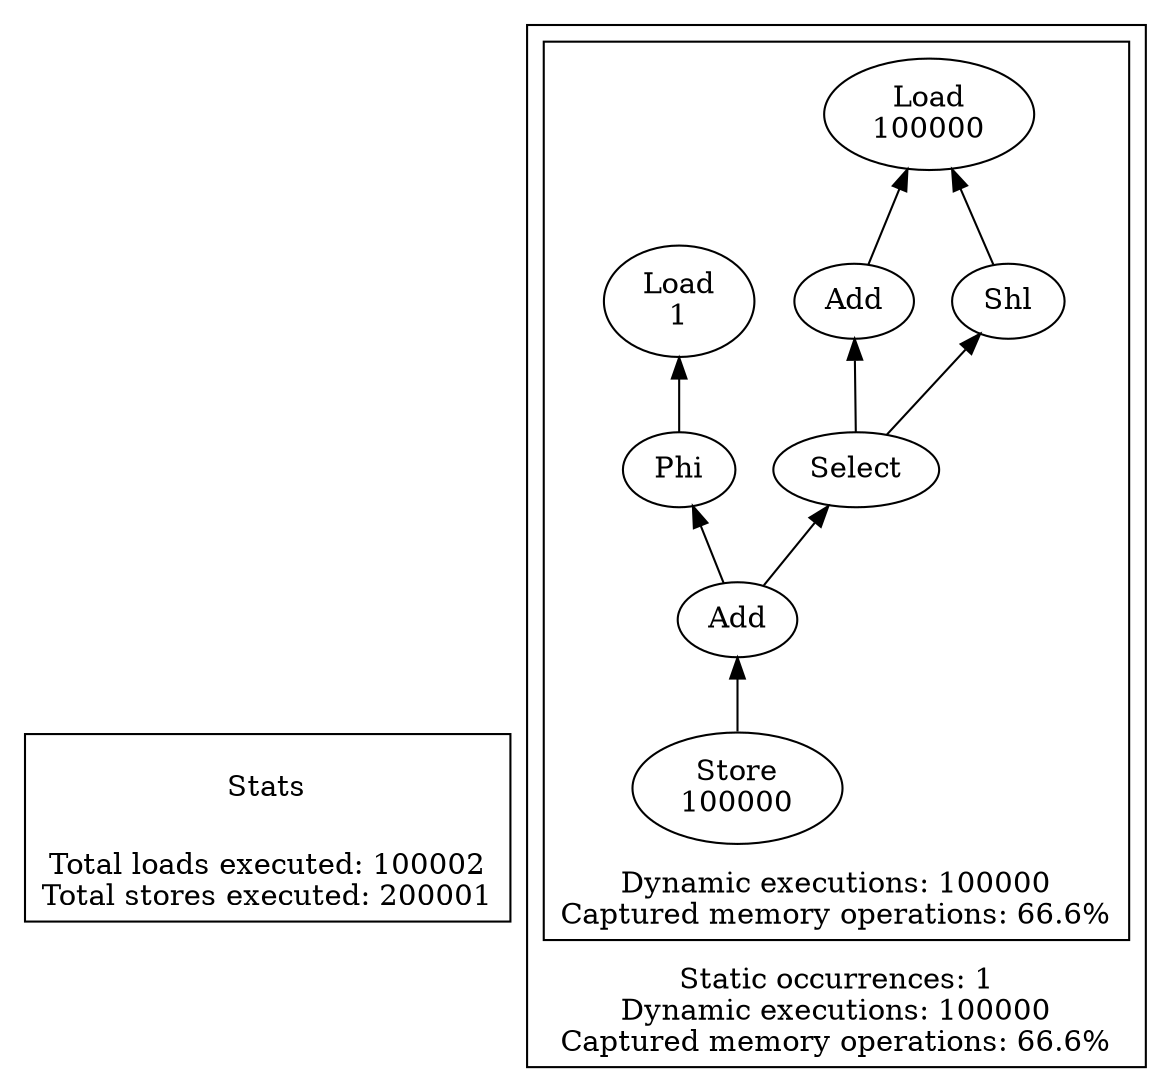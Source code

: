 strict digraph {
rankdir=BT
subgraph {
Stats [shape=plaintext]
cluster=true
label="Total loads executed: 100002\nTotal stores executed: 200001"
}
subgraph {
subgraph {
"0_0_21" [label="Phi"]
"0_0_17" [label="Load\n1"]
"0_0_21" -> "0_0_17"
{
rank=min
"0_0_30" [label="Store\n100000"]
}
"0_0_29" [label="Add"]
"0_0_30" -> "0_0_29"
"0_0_28" [label="Select"]
"0_0_26" [label="Add"]
"0_0_28" -> "0_0_26"
"0_0_29" -> "0_0_21"
"0_0_27" [label="Shl"]
"0_0_25" [label="Load\n100000"]
"0_0_27" -> "0_0_25"
"0_0_28" -> "0_0_27"
"0_0_29" -> "0_0_28"
"0_0_26" -> "0_0_25"
cluster=true
label="Dynamic executions: 100000\nCaptured memory operations: 66.6%"
}
cluster=true
label="Static occurrences: 1\nDynamic executions: 100000\nCaptured memory operations: 66.6%"
}
}
